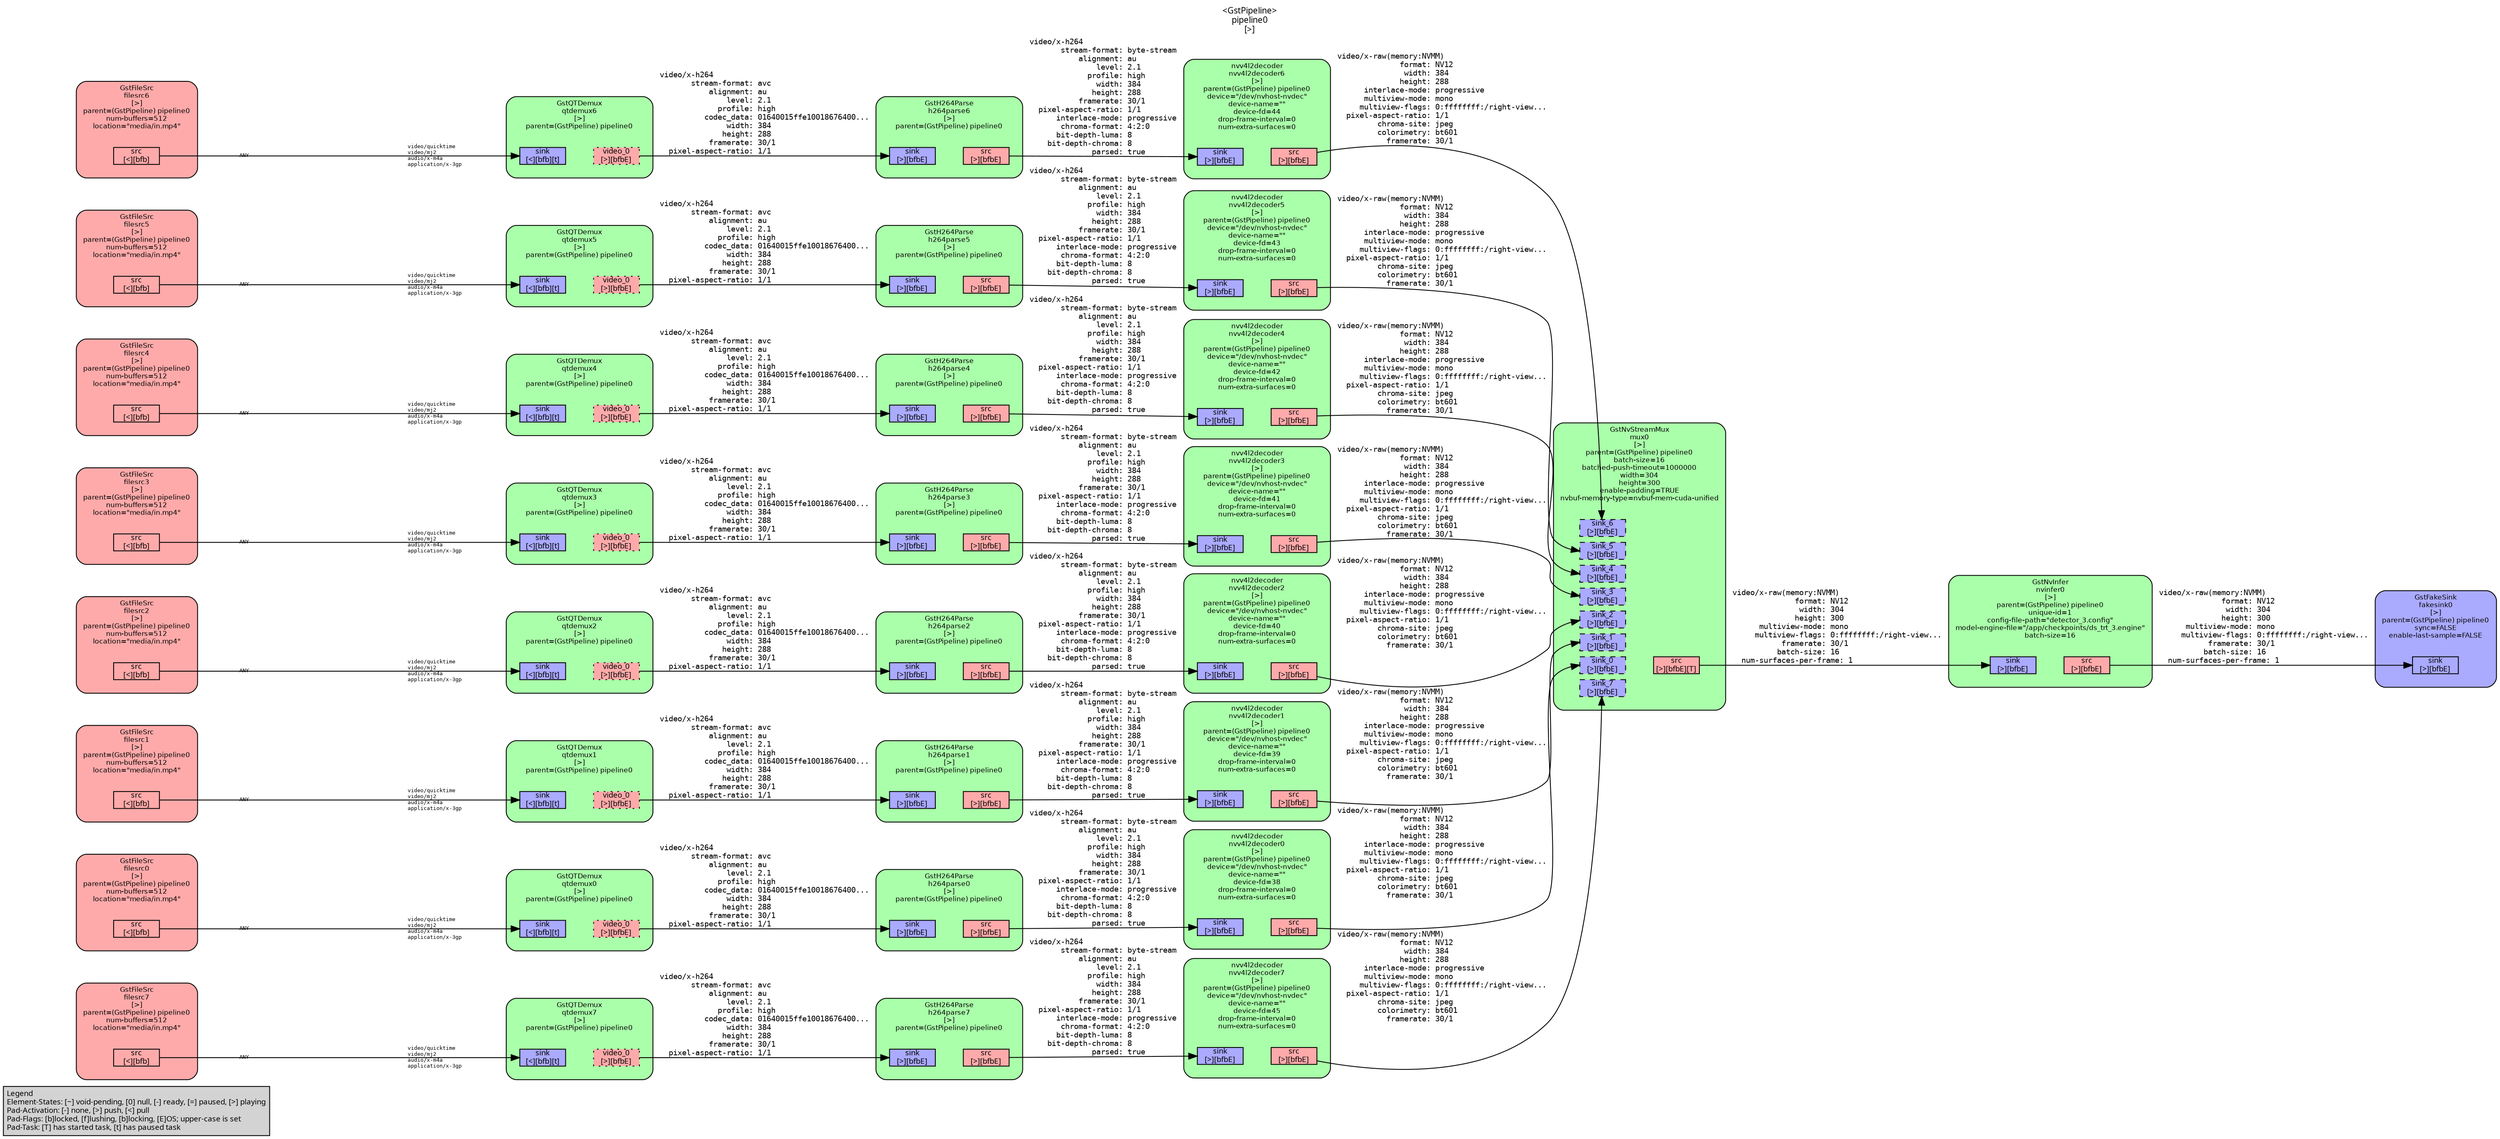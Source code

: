 digraph pipeline {
  rankdir=LR;
  fontname="sans";
  fontsize="10";
  labelloc=t;
  nodesep=.1;
  ranksep=.2;
  label="<GstPipeline>\npipeline0\n[>]";
  node [style="filled,rounded", shape=box, fontsize="9", fontname="sans", margin="0.0,0.0"];
  edge [labelfontsize="6", fontsize="9", fontname="monospace"];
  
  legend [
    pos="0,0!",
    margin="0.05,0.05",
    style="filled",
    label="Legend\lElement-States: [~] void-pending, [0] null, [-] ready, [=] paused, [>] playing\lPad-Activation: [-] none, [>] push, [<] pull\lPad-Flags: [b]locked, [f]lushing, [b]locking, [E]OS; upper-case is set\lPad-Task: [T] has started task, [t] has paused task\l",
  ];
  subgraph cluster_nvv4l2decoder7_0x55a5fe2a8530 {
    fontname="Bitstream Vera Sans";
    fontsize="8";
    style="filled,rounded";
    color=black;
    label="nvv4l2decoder\nnvv4l2decoder7\n[>]\nparent=(GstPipeline) pipeline0\ndevice=\"/dev/nvhost-nvdec\"\ndevice-name=\"\"\ndevice-fd=45\ndrop-frame-interval=0\nnum-extra-surfaces=0";
    subgraph cluster_nvv4l2decoder7_0x55a5fe2a8530_sink {
      label="";
      style="invis";
      nvv4l2decoder7_0x55a5fe2a8530_sink_0x55a5fe2979c0 [color=black, fillcolor="#aaaaff", label="sink\n[>][bfbE]", height="0.2", style="filled,solid"];
    }

    subgraph cluster_nvv4l2decoder7_0x55a5fe2a8530_src {
      label="";
      style="invis";
      nvv4l2decoder7_0x55a5fe2a8530_src_0x55a5fe297c10 [color=black, fillcolor="#ffaaaa", label="src\n[>][bfbE]", height="0.2", style="filled,solid"];
    }

    nvv4l2decoder7_0x55a5fe2a8530_sink_0x55a5fe2979c0 -> nvv4l2decoder7_0x55a5fe2a8530_src_0x55a5fe297c10 [style="invis"];
    fillcolor="#aaffaa";
  }

  nvv4l2decoder7_0x55a5fe2a8530_src_0x55a5fe297c10 -> mux0_0x55a5fdf00000_sink_7_0x55a5fe2b1170 [label="video/x-raw(memory:NVMM)\l              format: NV12\l               width: 384\l              height: 288\l      interlace-mode: progressive\l      multiview-mode: mono\l     multiview-flags: 0:ffffffff:/right-view...\l  pixel-aspect-ratio: 1/1\l         chroma-site: jpeg\l         colorimetry: bt601\l           framerate: 30/1\l"]
  subgraph cluster_h264parse7_0x55a5fe2a5420 {
    fontname="Bitstream Vera Sans";
    fontsize="8";
    style="filled,rounded";
    color=black;
    label="GstH264Parse\nh264parse7\n[>]\nparent=(GstPipeline) pipeline0";
    subgraph cluster_h264parse7_0x55a5fe2a5420_sink {
      label="";
      style="invis";
      h264parse7_0x55a5fe2a5420_sink_0x55a5fe297520 [color=black, fillcolor="#aaaaff", label="sink\n[>][bfbE]", height="0.2", style="filled,solid"];
    }

    subgraph cluster_h264parse7_0x55a5fe2a5420_src {
      label="";
      style="invis";
      h264parse7_0x55a5fe2a5420_src_0x55a5fe297770 [color=black, fillcolor="#ffaaaa", label="src\n[>][bfbE]", height="0.2", style="filled,solid"];
    }

    h264parse7_0x55a5fe2a5420_sink_0x55a5fe297520 -> h264parse7_0x55a5fe2a5420_src_0x55a5fe297770 [style="invis"];
    fillcolor="#aaffaa";
  }

  h264parse7_0x55a5fe2a5420_src_0x55a5fe297770 -> nvv4l2decoder7_0x55a5fe2a8530_sink_0x55a5fe2979c0 [label="video/x-h264\l       stream-format: byte-stream\l           alignment: au\l               level: 2.1\l             profile: high\l               width: 384\l              height: 288\l           framerate: 30/1\l  pixel-aspect-ratio: 1/1\l      interlace-mode: progressive\l       chroma-format: 4:2:0\l      bit-depth-luma: 8\l    bit-depth-chroma: 8\l              parsed: true\l"]
  subgraph cluster_qtdemux7_0x55a5fda829d0 {
    fontname="Bitstream Vera Sans";
    fontsize="8";
    style="filled,rounded";
    color=black;
    label="GstQTDemux\nqtdemux7\n[>]\nparent=(GstPipeline) pipeline0";
    subgraph cluster_qtdemux7_0x55a5fda829d0_sink {
      label="";
      style="invis";
      qtdemux7_0x55a5fda829d0_sink_0x55a5fe2972d0 [color=black, fillcolor="#aaaaff", label="sink\n[<][bfb][t]", height="0.2", style="filled,solid"];
    }

    subgraph cluster_qtdemux7_0x55a5fda829d0_src {
      label="";
      style="invis";
      qtdemux7_0x55a5fda829d0_video_0_0x55a5fe2b13c0 [color=black, fillcolor="#ffaaaa", label="video_0\n[>][bfbE]", height="0.2", style="filled,dotted"];
    }

    qtdemux7_0x55a5fda829d0_sink_0x55a5fe2972d0 -> qtdemux7_0x55a5fda829d0_video_0_0x55a5fe2b13c0 [style="invis"];
    fillcolor="#aaffaa";
  }

  qtdemux7_0x55a5fda829d0_video_0_0x55a5fe2b13c0 -> h264parse7_0x55a5fe2a5420_sink_0x55a5fe297520 [label="video/x-h264\l       stream-format: avc\l           alignment: au\l               level: 2.1\l             profile: high\l          codec_data: 01640015ffe10018676400...\l               width: 384\l              height: 288\l           framerate: 30/1\l  pixel-aspect-ratio: 1/1\l"]
  subgraph cluster_filesrc7_0x55a5fe259be0 {
    fontname="Bitstream Vera Sans";
    fontsize="8";
    style="filled,rounded";
    color=black;
    label="GstFileSrc\nfilesrc7\n[>]\nparent=(GstPipeline) pipeline0\nnum-buffers=512\nlocation=\"media/in.mp4\"";
    subgraph cluster_filesrc7_0x55a5fe259be0_src {
      label="";
      style="invis";
      filesrc7_0x55a5fe259be0_src_0x55a5fe297080 [color=black, fillcolor="#ffaaaa", label="src\n[<][bfb]", height="0.2", style="filled,solid"];
    }

    fillcolor="#ffaaaa";
  }

  filesrc7_0x55a5fe259be0_src_0x55a5fe297080 -> qtdemux7_0x55a5fda829d0_sink_0x55a5fe2972d0 [labeldistance="10", labelangle="0", label="                                                  ", taillabel="ANY", headlabel="video/quicktime\lvideo/mj2\laudio/x-m4a\lapplication/x-3gp\l"]
  subgraph cluster_nvv4l2decoder6_0x55a5fe29fe60 {
    fontname="Bitstream Vera Sans";
    fontsize="8";
    style="filled,rounded";
    color=black;
    label="nvv4l2decoder\nnvv4l2decoder6\n[>]\nparent=(GstPipeline) pipeline0\ndevice=\"/dev/nvhost-nvdec\"\ndevice-name=\"\"\ndevice-fd=44\ndrop-frame-interval=0\nnum-extra-surfaces=0";
    subgraph cluster_nvv4l2decoder6_0x55a5fe29fe60_sink {
      label="";
      style="invis";
      nvv4l2decoder6_0x55a5fe29fe60_sink_0x55a5fe296be0 [color=black, fillcolor="#aaaaff", label="sink\n[>][bfbE]", height="0.2", style="filled,solid"];
    }

    subgraph cluster_nvv4l2decoder6_0x55a5fe29fe60_src {
      label="";
      style="invis";
      nvv4l2decoder6_0x55a5fe29fe60_src_0x55a5fe296e30 [color=black, fillcolor="#ffaaaa", label="src\n[>][bfbE]", height="0.2", style="filled,solid"];
    }

    nvv4l2decoder6_0x55a5fe29fe60_sink_0x55a5fe296be0 -> nvv4l2decoder6_0x55a5fe29fe60_src_0x55a5fe296e30 [style="invis"];
    fillcolor="#aaffaa";
  }

  nvv4l2decoder6_0x55a5fe29fe60_src_0x55a5fe296e30 -> mux0_0x55a5fdf00000_sink_6_0x55a5fe2b0f20 [label="video/x-raw(memory:NVMM)\l              format: NV12\l               width: 384\l              height: 288\l      interlace-mode: progressive\l      multiview-mode: mono\l     multiview-flags: 0:ffffffff:/right-view...\l  pixel-aspect-ratio: 1/1\l         chroma-site: jpeg\l         colorimetry: bt601\l           framerate: 30/1\l"]
  subgraph cluster_h264parse6_0x55a5fe29cd50 {
    fontname="Bitstream Vera Sans";
    fontsize="8";
    style="filled,rounded";
    color=black;
    label="GstH264Parse\nh264parse6\n[>]\nparent=(GstPipeline) pipeline0";
    subgraph cluster_h264parse6_0x55a5fe29cd50_sink {
      label="";
      style="invis";
      h264parse6_0x55a5fe29cd50_sink_0x55a5fe296740 [color=black, fillcolor="#aaaaff", label="sink\n[>][bfbE]", height="0.2", style="filled,solid"];
    }

    subgraph cluster_h264parse6_0x55a5fe29cd50_src {
      label="";
      style="invis";
      h264parse6_0x55a5fe29cd50_src_0x55a5fe296990 [color=black, fillcolor="#ffaaaa", label="src\n[>][bfbE]", height="0.2", style="filled,solid"];
    }

    h264parse6_0x55a5fe29cd50_sink_0x55a5fe296740 -> h264parse6_0x55a5fe29cd50_src_0x55a5fe296990 [style="invis"];
    fillcolor="#aaffaa";
  }

  h264parse6_0x55a5fe29cd50_src_0x55a5fe296990 -> nvv4l2decoder6_0x55a5fe29fe60_sink_0x55a5fe296be0 [label="video/x-h264\l       stream-format: byte-stream\l           alignment: au\l               level: 2.1\l             profile: high\l               width: 384\l              height: 288\l           framerate: 30/1\l  pixel-aspect-ratio: 1/1\l      interlace-mode: progressive\l       chroma-format: 4:2:0\l      bit-depth-luma: 8\l    bit-depth-chroma: 8\l              parsed: true\l"]
  subgraph cluster_qtdemux6_0x55a5fdb79f60 {
    fontname="Bitstream Vera Sans";
    fontsize="8";
    style="filled,rounded";
    color=black;
    label="GstQTDemux\nqtdemux6\n[>]\nparent=(GstPipeline) pipeline0";
    subgraph cluster_qtdemux6_0x55a5fdb79f60_sink {
      label="";
      style="invis";
      qtdemux6_0x55a5fdb79f60_sink_0x55a5fe2964f0 [color=black, fillcolor="#aaaaff", label="sink\n[<][bfb][t]", height="0.2", style="filled,solid"];
    }

    subgraph cluster_qtdemux6_0x55a5fdb79f60_src {
      label="";
      style="invis";
      qtdemux6_0x55a5fdb79f60_video_0_0x55a5fe2b1d00 [color=black, fillcolor="#ffaaaa", label="video_0\n[>][bfbE]", height="0.2", style="filled,dotted"];
    }

    qtdemux6_0x55a5fdb79f60_sink_0x55a5fe2964f0 -> qtdemux6_0x55a5fdb79f60_video_0_0x55a5fe2b1d00 [style="invis"];
    fillcolor="#aaffaa";
  }

  qtdemux6_0x55a5fdb79f60_video_0_0x55a5fe2b1d00 -> h264parse6_0x55a5fe29cd50_sink_0x55a5fe296740 [label="video/x-h264\l       stream-format: avc\l           alignment: au\l               level: 2.1\l             profile: high\l          codec_data: 01640015ffe10018676400...\l               width: 384\l              height: 288\l           framerate: 30/1\l  pixel-aspect-ratio: 1/1\l"]
  subgraph cluster_filesrc6_0x55a5fe259850 {
    fontname="Bitstream Vera Sans";
    fontsize="8";
    style="filled,rounded";
    color=black;
    label="GstFileSrc\nfilesrc6\n[>]\nparent=(GstPipeline) pipeline0\nnum-buffers=512\nlocation=\"media/in.mp4\"";
    subgraph cluster_filesrc6_0x55a5fe259850_src {
      label="";
      style="invis";
      filesrc6_0x55a5fe259850_src_0x55a5fe2962a0 [color=black, fillcolor="#ffaaaa", label="src\n[<][bfb]", height="0.2", style="filled,solid"];
    }

    fillcolor="#ffaaaa";
  }

  filesrc6_0x55a5fe259850_src_0x55a5fe2962a0 -> qtdemux6_0x55a5fdb79f60_sink_0x55a5fe2964f0 [labeldistance="10", labelangle="0", label="                                                  ", taillabel="ANY", headlabel="video/quicktime\lvideo/mj2\laudio/x-m4a\lapplication/x-3gp\l"]
  subgraph cluster_nvv4l2decoder5_0x55a5fe291b40 {
    fontname="Bitstream Vera Sans";
    fontsize="8";
    style="filled,rounded";
    color=black;
    label="nvv4l2decoder\nnvv4l2decoder5\n[>]\nparent=(GstPipeline) pipeline0\ndevice=\"/dev/nvhost-nvdec\"\ndevice-name=\"\"\ndevice-fd=43\ndrop-frame-interval=0\nnum-extra-surfaces=0";
    subgraph cluster_nvv4l2decoder5_0x55a5fe291b40_sink {
      label="";
      style="invis";
      nvv4l2decoder5_0x55a5fe291b40_sink_0x55a5fe283d30 [color=black, fillcolor="#aaaaff", label="sink\n[>][bfbE]", height="0.2", style="filled,solid"];
    }

    subgraph cluster_nvv4l2decoder5_0x55a5fe291b40_src {
      label="";
      style="invis";
      nvv4l2decoder5_0x55a5fe291b40_src_0x55a5fe296050 [color=black, fillcolor="#ffaaaa", label="src\n[>][bfbE]", height="0.2", style="filled,solid"];
    }

    nvv4l2decoder5_0x55a5fe291b40_sink_0x55a5fe283d30 -> nvv4l2decoder5_0x55a5fe291b40_src_0x55a5fe296050 [style="invis"];
    fillcolor="#aaffaa";
  }

  nvv4l2decoder5_0x55a5fe291b40_src_0x55a5fe296050 -> mux0_0x55a5fdf00000_sink_5_0x55a5fe2b0cd0 [label="video/x-raw(memory:NVMM)\l              format: NV12\l               width: 384\l              height: 288\l      interlace-mode: progressive\l      multiview-mode: mono\l     multiview-flags: 0:ffffffff:/right-view...\l  pixel-aspect-ratio: 1/1\l         chroma-site: jpeg\l         colorimetry: bt601\l           framerate: 30/1\l"]
  subgraph cluster_h264parse5_0x55a5fe294270 {
    fontname="Bitstream Vera Sans";
    fontsize="8";
    style="filled,rounded";
    color=black;
    label="GstH264Parse\nh264parse5\n[>]\nparent=(GstPipeline) pipeline0";
    subgraph cluster_h264parse5_0x55a5fe294270_sink {
      label="";
      style="invis";
      h264parse5_0x55a5fe294270_sink_0x55a5fe283890 [color=black, fillcolor="#aaaaff", label="sink\n[>][bfbE]", height="0.2", style="filled,solid"];
    }

    subgraph cluster_h264parse5_0x55a5fe294270_src {
      label="";
      style="invis";
      h264parse5_0x55a5fe294270_src_0x55a5fe283ae0 [color=black, fillcolor="#ffaaaa", label="src\n[>][bfbE]", height="0.2", style="filled,solid"];
    }

    h264parse5_0x55a5fe294270_sink_0x55a5fe283890 -> h264parse5_0x55a5fe294270_src_0x55a5fe283ae0 [style="invis"];
    fillcolor="#aaffaa";
  }

  h264parse5_0x55a5fe294270_src_0x55a5fe283ae0 -> nvv4l2decoder5_0x55a5fe291b40_sink_0x55a5fe283d30 [label="video/x-h264\l       stream-format: byte-stream\l           alignment: au\l               level: 2.1\l             profile: high\l               width: 384\l              height: 288\l           framerate: 30/1\l  pixel-aspect-ratio: 1/1\l      interlace-mode: progressive\l       chroma-format: 4:2:0\l      bit-depth-luma: 8\l    bit-depth-chroma: 8\l              parsed: true\l"]
  subgraph cluster_qtdemux5_0x55a5fdc107c0 {
    fontname="Bitstream Vera Sans";
    fontsize="8";
    style="filled,rounded";
    color=black;
    label="GstQTDemux\nqtdemux5\n[>]\nparent=(GstPipeline) pipeline0";
    subgraph cluster_qtdemux5_0x55a5fdc107c0_sink {
      label="";
      style="invis";
      qtdemux5_0x55a5fdc107c0_sink_0x55a5fe283640 [color=black, fillcolor="#aaaaff", label="sink\n[<][bfb][t]", height="0.2", style="filled,solid"];
    }

    subgraph cluster_qtdemux5_0x55a5fdc107c0_src {
      label="";
      style="invis";
      qtdemux5_0x55a5fdc107c0_video_0_0x7f130001f080 [color=black, fillcolor="#ffaaaa", label="video_0\n[>][bfbE]", height="0.2", style="filled,dotted"];
    }

    qtdemux5_0x55a5fdc107c0_sink_0x55a5fe283640 -> qtdemux5_0x55a5fdc107c0_video_0_0x7f130001f080 [style="invis"];
    fillcolor="#aaffaa";
  }

  qtdemux5_0x55a5fdc107c0_video_0_0x7f130001f080 -> h264parse5_0x55a5fe294270_sink_0x55a5fe283890 [label="video/x-h264\l       stream-format: avc\l           alignment: au\l               level: 2.1\l             profile: high\l          codec_data: 01640015ffe10018676400...\l               width: 384\l              height: 288\l           framerate: 30/1\l  pixel-aspect-ratio: 1/1\l"]
  subgraph cluster_filesrc5_0x55a5fe2594c0 {
    fontname="Bitstream Vera Sans";
    fontsize="8";
    style="filled,rounded";
    color=black;
    label="GstFileSrc\nfilesrc5\n[>]\nparent=(GstPipeline) pipeline0\nnum-buffers=512\nlocation=\"media/in.mp4\"";
    subgraph cluster_filesrc5_0x55a5fe2594c0_src {
      label="";
      style="invis";
      filesrc5_0x55a5fe2594c0_src_0x55a5fe2833f0 [color=black, fillcolor="#ffaaaa", label="src\n[<][bfb]", height="0.2", style="filled,solid"];
    }

    fillcolor="#ffaaaa";
  }

  filesrc5_0x55a5fe2594c0_src_0x55a5fe2833f0 -> qtdemux5_0x55a5fdc107c0_sink_0x55a5fe283640 [labeldistance="10", labelangle="0", label="                                                  ", taillabel="ANY", headlabel="video/quicktime\lvideo/mj2\laudio/x-m4a\lapplication/x-3gp\l"]
  subgraph cluster_nvv4l2decoder4_0x55a5fe28e0d0 {
    fontname="Bitstream Vera Sans";
    fontsize="8";
    style="filled,rounded";
    color=black;
    label="nvv4l2decoder\nnvv4l2decoder4\n[>]\nparent=(GstPipeline) pipeline0\ndevice=\"/dev/nvhost-nvdec\"\ndevice-name=\"\"\ndevice-fd=42\ndrop-frame-interval=0\nnum-extra-surfaces=0";
    subgraph cluster_nvv4l2decoder4_0x55a5fe28e0d0_sink {
      label="";
      style="invis";
      nvv4l2decoder4_0x55a5fe28e0d0_sink_0x55a5fe282f50 [color=black, fillcolor="#aaaaff", label="sink\n[>][bfbE]", height="0.2", style="filled,solid"];
    }

    subgraph cluster_nvv4l2decoder4_0x55a5fe28e0d0_src {
      label="";
      style="invis";
      nvv4l2decoder4_0x55a5fe28e0d0_src_0x55a5fe2831a0 [color=black, fillcolor="#ffaaaa", label="src\n[>][bfbE]", height="0.2", style="filled,solid"];
    }

    nvv4l2decoder4_0x55a5fe28e0d0_sink_0x55a5fe282f50 -> nvv4l2decoder4_0x55a5fe28e0d0_src_0x55a5fe2831a0 [style="invis"];
    fillcolor="#aaffaa";
  }

  nvv4l2decoder4_0x55a5fe28e0d0_src_0x55a5fe2831a0 -> mux0_0x55a5fdf00000_sink_4_0x55a5fe2b0a80 [label="video/x-raw(memory:NVMM)\l              format: NV12\l               width: 384\l              height: 288\l      interlace-mode: progressive\l      multiview-mode: mono\l     multiview-flags: 0:ffffffff:/right-view...\l  pixel-aspect-ratio: 1/1\l         chroma-site: jpeg\l         colorimetry: bt601\l           framerate: 30/1\l"]
  subgraph cluster_h264parse4_0x55a5fe289f70 {
    fontname="Bitstream Vera Sans";
    fontsize="8";
    style="filled,rounded";
    color=black;
    label="GstH264Parse\nh264parse4\n[>]\nparent=(GstPipeline) pipeline0";
    subgraph cluster_h264parse4_0x55a5fe289f70_sink {
      label="";
      style="invis";
      h264parse4_0x55a5fe289f70_sink_0x55a5fe282ab0 [color=black, fillcolor="#aaaaff", label="sink\n[>][bfbE]", height="0.2", style="filled,solid"];
    }

    subgraph cluster_h264parse4_0x55a5fe289f70_src {
      label="";
      style="invis";
      h264parse4_0x55a5fe289f70_src_0x55a5fe282d00 [color=black, fillcolor="#ffaaaa", label="src\n[>][bfbE]", height="0.2", style="filled,solid"];
    }

    h264parse4_0x55a5fe289f70_sink_0x55a5fe282ab0 -> h264parse4_0x55a5fe289f70_src_0x55a5fe282d00 [style="invis"];
    fillcolor="#aaffaa";
  }

  h264parse4_0x55a5fe289f70_src_0x55a5fe282d00 -> nvv4l2decoder4_0x55a5fe28e0d0_sink_0x55a5fe282f50 [label="video/x-h264\l       stream-format: byte-stream\l           alignment: au\l               level: 2.1\l             profile: high\l               width: 384\l              height: 288\l           framerate: 30/1\l  pixel-aspect-ratio: 1/1\l      interlace-mode: progressive\l       chroma-format: 4:2:0\l      bit-depth-luma: 8\l    bit-depth-chroma: 8\l              parsed: true\l"]
  subgraph cluster_qtdemux4_0x55a5fdbec8b0 {
    fontname="Bitstream Vera Sans";
    fontsize="8";
    style="filled,rounded";
    color=black;
    label="GstQTDemux\nqtdemux4\n[>]\nparent=(GstPipeline) pipeline0";
    subgraph cluster_qtdemux4_0x55a5fdbec8b0_sink {
      label="";
      style="invis";
      qtdemux4_0x55a5fdbec8b0_sink_0x55a5fe282860 [color=black, fillcolor="#aaaaff", label="sink\n[<][bfb][t]", height="0.2", style="filled,solid"];
    }

    subgraph cluster_qtdemux4_0x55a5fdbec8b0_src {
      label="";
      style="invis";
      qtdemux4_0x55a5fdbec8b0_video_0_0x7f130001e740 [color=black, fillcolor="#ffaaaa", label="video_0\n[>][bfbE]", height="0.2", style="filled,dotted"];
    }

    qtdemux4_0x55a5fdbec8b0_sink_0x55a5fe282860 -> qtdemux4_0x55a5fdbec8b0_video_0_0x7f130001e740 [style="invis"];
    fillcolor="#aaffaa";
  }

  qtdemux4_0x55a5fdbec8b0_video_0_0x7f130001e740 -> h264parse4_0x55a5fe289f70_sink_0x55a5fe282ab0 [label="video/x-h264\l       stream-format: avc\l           alignment: au\l               level: 2.1\l             profile: high\l          codec_data: 01640015ffe10018676400...\l               width: 384\l              height: 288\l           framerate: 30/1\l  pixel-aspect-ratio: 1/1\l"]
  subgraph cluster_filesrc4_0x55a5fe259130 {
    fontname="Bitstream Vera Sans";
    fontsize="8";
    style="filled,rounded";
    color=black;
    label="GstFileSrc\nfilesrc4\n[>]\nparent=(GstPipeline) pipeline0\nnum-buffers=512\nlocation=\"media/in.mp4\"";
    subgraph cluster_filesrc4_0x55a5fe259130_src {
      label="";
      style="invis";
      filesrc4_0x55a5fe259130_src_0x55a5fe282610 [color=black, fillcolor="#ffaaaa", label="src\n[<][bfb]", height="0.2", style="filled,solid"];
    }

    fillcolor="#ffaaaa";
  }

  filesrc4_0x55a5fe259130_src_0x55a5fe282610 -> qtdemux4_0x55a5fdbec8b0_sink_0x55a5fe282860 [labeldistance="10", labelangle="0", label="                                                  ", taillabel="ANY", headlabel="video/quicktime\lvideo/mj2\laudio/x-m4a\lapplication/x-3gp\l"]
  subgraph cluster_nvv4l2decoder3_0x55a5fe2861c0 {
    fontname="Bitstream Vera Sans";
    fontsize="8";
    style="filled,rounded";
    color=black;
    label="nvv4l2decoder\nnvv4l2decoder3\n[>]\nparent=(GstPipeline) pipeline0\ndevice=\"/dev/nvhost-nvdec\"\ndevice-name=\"\"\ndevice-fd=41\ndrop-frame-interval=0\nnum-extra-surfaces=0";
    subgraph cluster_nvv4l2decoder3_0x55a5fe2861c0_sink {
      label="";
      style="invis";
      nvv4l2decoder3_0x55a5fe2861c0_sink_0x55a5fe282170 [color=black, fillcolor="#aaaaff", label="sink\n[>][bfbE]", height="0.2", style="filled,solid"];
    }

    subgraph cluster_nvv4l2decoder3_0x55a5fe2861c0_src {
      label="";
      style="invis";
      nvv4l2decoder3_0x55a5fe2861c0_src_0x55a5fe2823c0 [color=black, fillcolor="#ffaaaa", label="src\n[>][bfbE]", height="0.2", style="filled,solid"];
    }

    nvv4l2decoder3_0x55a5fe2861c0_sink_0x55a5fe282170 -> nvv4l2decoder3_0x55a5fe2861c0_src_0x55a5fe2823c0 [style="invis"];
    fillcolor="#aaffaa";
  }

  nvv4l2decoder3_0x55a5fe2861c0_src_0x55a5fe2823c0 -> mux0_0x55a5fdf00000_sink_3_0x55a5fe2b0830 [label="video/x-raw(memory:NVMM)\l              format: NV12\l               width: 384\l              height: 288\l      interlace-mode: progressive\l      multiview-mode: mono\l     multiview-flags: 0:ffffffff:/right-view...\l  pixel-aspect-ratio: 1/1\l         chroma-site: jpeg\l         colorimetry: bt601\l           framerate: 30/1\l"]
  subgraph cluster_h264parse3_0x55a5fe280ee0 {
    fontname="Bitstream Vera Sans";
    fontsize="8";
    style="filled,rounded";
    color=black;
    label="GstH264Parse\nh264parse3\n[>]\nparent=(GstPipeline) pipeline0";
    subgraph cluster_h264parse3_0x55a5fe280ee0_sink {
      label="";
      style="invis";
      h264parse3_0x55a5fe280ee0_sink_0x55a5fe273ac0 [color=black, fillcolor="#aaaaff", label="sink\n[>][bfbE]", height="0.2", style="filled,solid"];
    }

    subgraph cluster_h264parse3_0x55a5fe280ee0_src {
      label="";
      style="invis";
      h264parse3_0x55a5fe280ee0_src_0x55a5fe273d10 [color=black, fillcolor="#ffaaaa", label="src\n[>][bfbE]", height="0.2", style="filled,solid"];
    }

    h264parse3_0x55a5fe280ee0_sink_0x55a5fe273ac0 -> h264parse3_0x55a5fe280ee0_src_0x55a5fe273d10 [style="invis"];
    fillcolor="#aaffaa";
  }

  h264parse3_0x55a5fe280ee0_src_0x55a5fe273d10 -> nvv4l2decoder3_0x55a5fe2861c0_sink_0x55a5fe282170 [label="video/x-h264\l       stream-format: byte-stream\l           alignment: au\l               level: 2.1\l             profile: high\l               width: 384\l              height: 288\l           framerate: 30/1\l  pixel-aspect-ratio: 1/1\l      interlace-mode: progressive\l       chroma-format: 4:2:0\l      bit-depth-luma: 8\l    bit-depth-chroma: 8\l              parsed: true\l"]
  subgraph cluster_qtdemux3_0x55a5fdc12b20 {
    fontname="Bitstream Vera Sans";
    fontsize="8";
    style="filled,rounded";
    color=black;
    label="GstQTDemux\nqtdemux3\n[>]\nparent=(GstPipeline) pipeline0";
    subgraph cluster_qtdemux3_0x55a5fdc12b20_sink {
      label="";
      style="invis";
      qtdemux3_0x55a5fdc12b20_sink_0x55a5fe273870 [color=black, fillcolor="#aaaaff", label="sink\n[<][bfb][t]", height="0.2", style="filled,solid"];
    }

    subgraph cluster_qtdemux3_0x55a5fdc12b20_src {
      label="";
      style="invis";
      qtdemux3_0x55a5fdc12b20_video_0_0x7f130001f9c0 [color=black, fillcolor="#ffaaaa", label="video_0\n[>][bfbE]", height="0.2", style="filled,dotted"];
    }

    qtdemux3_0x55a5fdc12b20_sink_0x55a5fe273870 -> qtdemux3_0x55a5fdc12b20_video_0_0x7f130001f9c0 [style="invis"];
    fillcolor="#aaffaa";
  }

  qtdemux3_0x55a5fdc12b20_video_0_0x7f130001f9c0 -> h264parse3_0x55a5fe280ee0_sink_0x55a5fe273ac0 [label="video/x-h264\l       stream-format: avc\l           alignment: au\l               level: 2.1\l             profile: high\l          codec_data: 01640015ffe10018676400...\l               width: 384\l              height: 288\l           framerate: 30/1\l  pixel-aspect-ratio: 1/1\l"]
  subgraph cluster_filesrc3_0x55a5fe258da0 {
    fontname="Bitstream Vera Sans";
    fontsize="8";
    style="filled,rounded";
    color=black;
    label="GstFileSrc\nfilesrc3\n[>]\nparent=(GstPipeline) pipeline0\nnum-buffers=512\nlocation=\"media/in.mp4\"";
    subgraph cluster_filesrc3_0x55a5fe258da0_src {
      label="";
      style="invis";
      filesrc3_0x55a5fe258da0_src_0x55a5fe273620 [color=black, fillcolor="#ffaaaa", label="src\n[<][bfb]", height="0.2", style="filled,solid"];
    }

    fillcolor="#ffaaaa";
  }

  filesrc3_0x55a5fe258da0_src_0x55a5fe273620 -> qtdemux3_0x55a5fdc12b20_sink_0x55a5fe273870 [labeldistance="10", labelangle="0", label="                                                  ", taillabel="ANY", headlabel="video/quicktime\lvideo/mj2\laudio/x-m4a\lapplication/x-3gp\l"]
  subgraph cluster_nvv4l2decoder2_0x55a5fe27d240 {
    fontname="Bitstream Vera Sans";
    fontsize="8";
    style="filled,rounded";
    color=black;
    label="nvv4l2decoder\nnvv4l2decoder2\n[>]\nparent=(GstPipeline) pipeline0\ndevice=\"/dev/nvhost-nvdec\"\ndevice-name=\"\"\ndevice-fd=40\ndrop-frame-interval=0\nnum-extra-surfaces=0";
    subgraph cluster_nvv4l2decoder2_0x55a5fe27d240_sink {
      label="";
      style="invis";
      nvv4l2decoder2_0x55a5fe27d240_sink_0x55a5fe273180 [color=black, fillcolor="#aaaaff", label="sink\n[>][bfbE]", height="0.2", style="filled,solid"];
    }

    subgraph cluster_nvv4l2decoder2_0x55a5fe27d240_src {
      label="";
      style="invis";
      nvv4l2decoder2_0x55a5fe27d240_src_0x55a5fe2733d0 [color=black, fillcolor="#ffaaaa", label="src\n[>][bfbE]", height="0.2", style="filled,solid"];
    }

    nvv4l2decoder2_0x55a5fe27d240_sink_0x55a5fe273180 -> nvv4l2decoder2_0x55a5fe27d240_src_0x55a5fe2733d0 [style="invis"];
    fillcolor="#aaffaa";
  }

  nvv4l2decoder2_0x55a5fe27d240_src_0x55a5fe2733d0 -> mux0_0x55a5fdf00000_sink_2_0x55a5fe2b05e0 [label="video/x-raw(memory:NVMM)\l              format: NV12\l               width: 384\l              height: 288\l      interlace-mode: progressive\l      multiview-mode: mono\l     multiview-flags: 0:ffffffff:/right-view...\l  pixel-aspect-ratio: 1/1\l         chroma-site: jpeg\l         colorimetry: bt601\l           framerate: 30/1\l"]
  subgraph cluster_h264parse2_0x55a5fe2782a0 {
    fontname="Bitstream Vera Sans";
    fontsize="8";
    style="filled,rounded";
    color=black;
    label="GstH264Parse\nh264parse2\n[>]\nparent=(GstPipeline) pipeline0";
    subgraph cluster_h264parse2_0x55a5fe2782a0_sink {
      label="";
      style="invis";
      h264parse2_0x55a5fe2782a0_sink_0x55a5fe272ce0 [color=black, fillcolor="#aaaaff", label="sink\n[>][bfbE]", height="0.2", style="filled,solid"];
    }

    subgraph cluster_h264parse2_0x55a5fe2782a0_src {
      label="";
      style="invis";
      h264parse2_0x55a5fe2782a0_src_0x55a5fe272f30 [color=black, fillcolor="#ffaaaa", label="src\n[>][bfbE]", height="0.2", style="filled,solid"];
    }

    h264parse2_0x55a5fe2782a0_sink_0x55a5fe272ce0 -> h264parse2_0x55a5fe2782a0_src_0x55a5fe272f30 [style="invis"];
    fillcolor="#aaffaa";
  }

  h264parse2_0x55a5fe2782a0_src_0x55a5fe272f30 -> nvv4l2decoder2_0x55a5fe27d240_sink_0x55a5fe273180 [label="video/x-h264\l       stream-format: byte-stream\l           alignment: au\l               level: 2.1\l             profile: high\l               width: 384\l              height: 288\l           framerate: 30/1\l  pixel-aspect-ratio: 1/1\l      interlace-mode: progressive\l       chroma-format: 4:2:0\l      bit-depth-luma: 8\l    bit-depth-chroma: 8\l              parsed: true\l"]
  subgraph cluster_qtdemux2_0x55a5fe16e850 {
    fontname="Bitstream Vera Sans";
    fontsize="8";
    style="filled,rounded";
    color=black;
    label="GstQTDemux\nqtdemux2\n[>]\nparent=(GstPipeline) pipeline0";
    subgraph cluster_qtdemux2_0x55a5fe16e850_sink {
      label="";
      style="invis";
      qtdemux2_0x55a5fe16e850_sink_0x55a5fe272a90 [color=black, fillcolor="#aaaaff", label="sink\n[<][bfb][t]", height="0.2", style="filled,solid"];
    }

    subgraph cluster_qtdemux2_0x55a5fe16e850_src {
      label="";
      style="invis";
      qtdemux2_0x55a5fe16e850_video_0_0x7f12ec01e5f0 [color=black, fillcolor="#ffaaaa", label="video_0\n[>][bfbE]", height="0.2", style="filled,dotted"];
    }

    qtdemux2_0x55a5fe16e850_sink_0x55a5fe272a90 -> qtdemux2_0x55a5fe16e850_video_0_0x7f12ec01e5f0 [style="invis"];
    fillcolor="#aaffaa";
  }

  qtdemux2_0x55a5fe16e850_video_0_0x7f12ec01e5f0 -> h264parse2_0x55a5fe2782a0_sink_0x55a5fe272ce0 [label="video/x-h264\l       stream-format: avc\l           alignment: au\l               level: 2.1\l             profile: high\l          codec_data: 01640015ffe10018676400...\l               width: 384\l              height: 288\l           framerate: 30/1\l  pixel-aspect-ratio: 1/1\l"]
  subgraph cluster_filesrc2_0x55a5fe258a10 {
    fontname="Bitstream Vera Sans";
    fontsize="8";
    style="filled,rounded";
    color=black;
    label="GstFileSrc\nfilesrc2\n[>]\nparent=(GstPipeline) pipeline0\nnum-buffers=512\nlocation=\"media/in.mp4\"";
    subgraph cluster_filesrc2_0x55a5fe258a10_src {
      label="";
      style="invis";
      filesrc2_0x55a5fe258a10_src_0x55a5fe272840 [color=black, fillcolor="#ffaaaa", label="src\n[<][bfb]", height="0.2", style="filled,solid"];
    }

    fillcolor="#ffaaaa";
  }

  filesrc2_0x55a5fe258a10_src_0x55a5fe272840 -> qtdemux2_0x55a5fe16e850_sink_0x55a5fe272a90 [labeldistance="10", labelangle="0", label="                                                  ", taillabel="ANY", headlabel="video/quicktime\lvideo/mj2\laudio/x-m4a\lapplication/x-3gp\l"]
  subgraph cluster_nvv4l2decoder1_0x55a5fe271840 {
    fontname="Bitstream Vera Sans";
    fontsize="8";
    style="filled,rounded";
    color=black;
    label="nvv4l2decoder\nnvv4l2decoder1\n[>]\nparent=(GstPipeline) pipeline0\ndevice=\"/dev/nvhost-nvdec\"\ndevice-name=\"\"\ndevice-fd=39\ndrop-frame-interval=0\nnum-extra-surfaces=0";
    subgraph cluster_nvv4l2decoder1_0x55a5fe271840_sink {
      label="";
      style="invis";
      nvv4l2decoder1_0x55a5fe271840_sink_0x55a5fe2723a0 [color=black, fillcolor="#aaaaff", label="sink\n[>][bfbE]", height="0.2", style="filled,solid"];
    }

    subgraph cluster_nvv4l2decoder1_0x55a5fe271840_src {
      label="";
      style="invis";
      nvv4l2decoder1_0x55a5fe271840_src_0x55a5fe2725f0 [color=black, fillcolor="#ffaaaa", label="src\n[>][bfbE]", height="0.2", style="filled,solid"];
    }

    nvv4l2decoder1_0x55a5fe271840_sink_0x55a5fe2723a0 -> nvv4l2decoder1_0x55a5fe271840_src_0x55a5fe2725f0 [style="invis"];
    fillcolor="#aaffaa";
  }

  nvv4l2decoder1_0x55a5fe271840_src_0x55a5fe2725f0 -> mux0_0x55a5fdf00000_sink_1_0x55a5fe2b0390 [label="video/x-raw(memory:NVMM)\l              format: NV12\l               width: 384\l              height: 288\l      interlace-mode: progressive\l      multiview-mode: mono\l     multiview-flags: 0:ffffffff:/right-view...\l  pixel-aspect-ratio: 1/1\l         chroma-site: jpeg\l         colorimetry: bt601\l           framerate: 30/1\l"]
  subgraph cluster_h264parse1_0x55a5fe270a60 {
    fontname="Bitstream Vera Sans";
    fontsize="8";
    style="filled,rounded";
    color=black;
    label="GstH264Parse\nh264parse1\n[>]\nparent=(GstPipeline) pipeline0";
    subgraph cluster_h264parse1_0x55a5fe270a60_sink {
      label="";
      style="invis";
      h264parse1_0x55a5fe270a60_sink_0x55a5fdf03d30 [color=black, fillcolor="#aaaaff", label="sink\n[>][bfbE]", height="0.2", style="filled,solid"];
    }

    subgraph cluster_h264parse1_0x55a5fe270a60_src {
      label="";
      style="invis";
      h264parse1_0x55a5fe270a60_src_0x55a5fe272150 [color=black, fillcolor="#ffaaaa", label="src\n[>][bfbE]", height="0.2", style="filled,solid"];
    }

    h264parse1_0x55a5fe270a60_sink_0x55a5fdf03d30 -> h264parse1_0x55a5fe270a60_src_0x55a5fe272150 [style="invis"];
    fillcolor="#aaffaa";
  }

  h264parse1_0x55a5fe270a60_src_0x55a5fe272150 -> nvv4l2decoder1_0x55a5fe271840_sink_0x55a5fe2723a0 [label="video/x-h264\l       stream-format: byte-stream\l           alignment: au\l               level: 2.1\l             profile: high\l               width: 384\l              height: 288\l           framerate: 30/1\l  pixel-aspect-ratio: 1/1\l      interlace-mode: progressive\l       chroma-format: 4:2:0\l      bit-depth-luma: 8\l    bit-depth-chroma: 8\l              parsed: true\l"]
  subgraph cluster_qtdemux1_0x55a5fe16ec60 {
    fontname="Bitstream Vera Sans";
    fontsize="8";
    style="filled,rounded";
    color=black;
    label="GstQTDemux\nqtdemux1\n[>]\nparent=(GstPipeline) pipeline0";
    subgraph cluster_qtdemux1_0x55a5fe16ec60_sink {
      label="";
      style="invis";
      qtdemux1_0x55a5fe16ec60_sink_0x55a5fdf03ae0 [color=black, fillcolor="#aaaaff", label="sink\n[<][bfb][t]", height="0.2", style="filled,solid"];
    }

    subgraph cluster_qtdemux1_0x55a5fe16ec60_src {
      label="";
      style="invis";
      qtdemux1_0x55a5fe16ec60_video_0_0x7f12ec01ef30 [color=black, fillcolor="#ffaaaa", label="video_0\n[>][bfbE]", height="0.2", style="filled,dotted"];
    }

    qtdemux1_0x55a5fe16ec60_sink_0x55a5fdf03ae0 -> qtdemux1_0x55a5fe16ec60_video_0_0x7f12ec01ef30 [style="invis"];
    fillcolor="#aaffaa";
  }

  qtdemux1_0x55a5fe16ec60_video_0_0x7f12ec01ef30 -> h264parse1_0x55a5fe270a60_sink_0x55a5fdf03d30 [label="video/x-h264\l       stream-format: avc\l           alignment: au\l               level: 2.1\l             profile: high\l          codec_data: 01640015ffe10018676400...\l               width: 384\l              height: 288\l           framerate: 30/1\l  pixel-aspect-ratio: 1/1\l"]
  subgraph cluster_filesrc1_0x55a5fe258680 {
    fontname="Bitstream Vera Sans";
    fontsize="8";
    style="filled,rounded";
    color=black;
    label="GstFileSrc\nfilesrc1\n[>]\nparent=(GstPipeline) pipeline0\nnum-buffers=512\nlocation=\"media/in.mp4\"";
    subgraph cluster_filesrc1_0x55a5fe258680_src {
      label="";
      style="invis";
      filesrc1_0x55a5fe258680_src_0x55a5fdf03890 [color=black, fillcolor="#ffaaaa", label="src\n[<][bfb]", height="0.2", style="filled,solid"];
    }

    fillcolor="#ffaaaa";
  }

  filesrc1_0x55a5fe258680_src_0x55a5fdf03890 -> qtdemux1_0x55a5fe16ec60_sink_0x55a5fdf03ae0 [labeldistance="10", labelangle="0", label="                                                  ", taillabel="ANY", headlabel="video/quicktime\lvideo/mj2\laudio/x-m4a\lapplication/x-3gp\l"]
  subgraph cluster_nvv4l2decoder0_0x55a5fe26b540 {
    fontname="Bitstream Vera Sans";
    fontsize="8";
    style="filled,rounded";
    color=black;
    label="nvv4l2decoder\nnvv4l2decoder0\n[>]\nparent=(GstPipeline) pipeline0\ndevice=\"/dev/nvhost-nvdec\"\ndevice-name=\"\"\ndevice-fd=38\ndrop-frame-interval=0\nnum-extra-surfaces=0";
    subgraph cluster_nvv4l2decoder0_0x55a5fe26b540_sink {
      label="";
      style="invis";
      nvv4l2decoder0_0x55a5fe26b540_sink_0x55a5fdf033f0 [color=black, fillcolor="#aaaaff", label="sink\n[>][bfbE]", height="0.2", style="filled,solid"];
    }

    subgraph cluster_nvv4l2decoder0_0x55a5fe26b540_src {
      label="";
      style="invis";
      nvv4l2decoder0_0x55a5fe26b540_src_0x55a5fdf03640 [color=black, fillcolor="#ffaaaa", label="src\n[>][bfbE]", height="0.2", style="filled,solid"];
    }

    nvv4l2decoder0_0x55a5fe26b540_sink_0x55a5fdf033f0 -> nvv4l2decoder0_0x55a5fe26b540_src_0x55a5fdf03640 [style="invis"];
    fillcolor="#aaffaa";
  }

  nvv4l2decoder0_0x55a5fe26b540_src_0x55a5fdf03640 -> mux0_0x55a5fdf00000_sink_0_0x55a5fe2b0140 [label="video/x-raw(memory:NVMM)\l              format: NV12\l               width: 384\l              height: 288\l      interlace-mode: progressive\l      multiview-mode: mono\l     multiview-flags: 0:ffffffff:/right-view...\l  pixel-aspect-ratio: 1/1\l         chroma-site: jpeg\l         colorimetry: bt601\l           framerate: 30/1\l"]
  subgraph cluster_h264parse0_0x55a5fe262a60 {
    fontname="Bitstream Vera Sans";
    fontsize="8";
    style="filled,rounded";
    color=black;
    label="GstH264Parse\nh264parse0\n[>]\nparent=(GstPipeline) pipeline0";
    subgraph cluster_h264parse0_0x55a5fe262a60_sink {
      label="";
      style="invis";
      h264parse0_0x55a5fe262a60_sink_0x55a5fdf02f50 [color=black, fillcolor="#aaaaff", label="sink\n[>][bfbE]", height="0.2", style="filled,solid"];
    }

    subgraph cluster_h264parse0_0x55a5fe262a60_src {
      label="";
      style="invis";
      h264parse0_0x55a5fe262a60_src_0x55a5fdf031a0 [color=black, fillcolor="#ffaaaa", label="src\n[>][bfbE]", height="0.2", style="filled,solid"];
    }

    h264parse0_0x55a5fe262a60_sink_0x55a5fdf02f50 -> h264parse0_0x55a5fe262a60_src_0x55a5fdf031a0 [style="invis"];
    fillcolor="#aaffaa";
  }

  h264parse0_0x55a5fe262a60_src_0x55a5fdf031a0 -> nvv4l2decoder0_0x55a5fe26b540_sink_0x55a5fdf033f0 [label="video/x-h264\l       stream-format: byte-stream\l           alignment: au\l               level: 2.1\l             profile: high\l               width: 384\l              height: 288\l           framerate: 30/1\l  pixel-aspect-ratio: 1/1\l      interlace-mode: progressive\l       chroma-format: 4:2:0\l      bit-depth-luma: 8\l    bit-depth-chroma: 8\l              parsed: true\l"]
  subgraph cluster_qtdemux0_0x55a5fdc1eb80 {
    fontname="Bitstream Vera Sans";
    fontsize="8";
    style="filled,rounded";
    color=black;
    label="GstQTDemux\nqtdemux0\n[>]\nparent=(GstPipeline) pipeline0";
    subgraph cluster_qtdemux0_0x55a5fdc1eb80_sink {
      label="";
      style="invis";
      qtdemux0_0x55a5fdc1eb80_sink_0x55a5fdf02d00 [color=black, fillcolor="#aaaaff", label="sink\n[<][bfb][t]", height="0.2", style="filled,solid"];
    }

    subgraph cluster_qtdemux0_0x55a5fdc1eb80_src {
      label="";
      style="invis";
      qtdemux0_0x55a5fdc1eb80_video_0_0x7f12ec01f870 [color=black, fillcolor="#ffaaaa", label="video_0\n[>][bfbE]", height="0.2", style="filled,dotted"];
    }

    qtdemux0_0x55a5fdc1eb80_sink_0x55a5fdf02d00 -> qtdemux0_0x55a5fdc1eb80_video_0_0x7f12ec01f870 [style="invis"];
    fillcolor="#aaffaa";
  }

  qtdemux0_0x55a5fdc1eb80_video_0_0x7f12ec01f870 -> h264parse0_0x55a5fe262a60_sink_0x55a5fdf02f50 [label="video/x-h264\l       stream-format: avc\l           alignment: au\l               level: 2.1\l             profile: high\l          codec_data: 01640015ffe10018676400...\l               width: 384\l              height: 288\l           framerate: 30/1\l  pixel-aspect-ratio: 1/1\l"]
  subgraph cluster_filesrc0_0x55a5fe2582f0 {
    fontname="Bitstream Vera Sans";
    fontsize="8";
    style="filled,rounded";
    color=black;
    label="GstFileSrc\nfilesrc0\n[>]\nparent=(GstPipeline) pipeline0\nnum-buffers=512\nlocation=\"media/in.mp4\"";
    subgraph cluster_filesrc0_0x55a5fe2582f0_src {
      label="";
      style="invis";
      filesrc0_0x55a5fe2582f0_src_0x55a5fdf02ab0 [color=black, fillcolor="#ffaaaa", label="src\n[<][bfb]", height="0.2", style="filled,solid"];
    }

    fillcolor="#ffaaaa";
  }

  filesrc0_0x55a5fe2582f0_src_0x55a5fdf02ab0 -> qtdemux0_0x55a5fdc1eb80_sink_0x55a5fdf02d00 [labeldistance="10", labelangle="0", label="                                                  ", taillabel="ANY", headlabel="video/quicktime\lvideo/mj2\laudio/x-m4a\lapplication/x-3gp\l"]
  subgraph cluster_fakesink0_0x55a5fe2569e0 {
    fontname="Bitstream Vera Sans";
    fontsize="8";
    style="filled,rounded";
    color=black;
    label="GstFakeSink\nfakesink0\n[>]\nparent=(GstPipeline) pipeline0\nsync=FALSE\nenable-last-sample=FALSE";
    subgraph cluster_fakesink0_0x55a5fe2569e0_sink {
      label="";
      style="invis";
      fakesink0_0x55a5fe2569e0_sink_0x55a5fdf02860 [color=black, fillcolor="#aaaaff", label="sink\n[>][bfbE]", height="0.2", style="filled,solid"];
    }

    fillcolor="#aaaaff";
  }

  subgraph cluster_nvinfer0_0x55a5fe23b170 {
    fontname="Bitstream Vera Sans";
    fontsize="8";
    style="filled,rounded";
    color=black;
    label="GstNvInfer\nnvinfer0\n[>]\nparent=(GstPipeline) pipeline0\nunique-id=1\nconfig-file-path=\"detector_3.config\"\nmodel-engine-file=\"/app/checkpoints/ds_trt_3.engine\"\nbatch-size=16";
    subgraph cluster_nvinfer0_0x55a5fe23b170_sink {
      label="";
      style="invis";
      nvinfer0_0x55a5fe23b170_sink_0x55a5fdf023c0 [color=black, fillcolor="#aaaaff", label="sink\n[>][bfbE]", height="0.2", style="filled,solid"];
    }

    subgraph cluster_nvinfer0_0x55a5fe23b170_src {
      label="";
      style="invis";
      nvinfer0_0x55a5fe23b170_src_0x55a5fdf02610 [color=black, fillcolor="#ffaaaa", label="src\n[>][bfbE]", height="0.2", style="filled,solid"];
    }

    nvinfer0_0x55a5fe23b170_sink_0x55a5fdf023c0 -> nvinfer0_0x55a5fe23b170_src_0x55a5fdf02610 [style="invis"];
    fillcolor="#aaffaa";
  }

  nvinfer0_0x55a5fe23b170_src_0x55a5fdf02610 -> fakesink0_0x55a5fe2569e0_sink_0x55a5fdf02860 [label="video/x-raw(memory:NVMM)\l              format: NV12\l               width: 304\l              height: 300\l      multiview-mode: mono\l     multiview-flags: 0:ffffffff:/right-view...\l           framerate: 30/1\l          batch-size: 16\l  num-surfaces-per-frame: 1\l"]
  subgraph cluster_mux0_0x55a5fdf00000 {
    fontname="Bitstream Vera Sans";
    fontsize="8";
    style="filled,rounded";
    color=black;
    label="GstNvStreamMux\nmux0\n[>]\nparent=(GstPipeline) pipeline0\nbatch-size=16\nbatched-push-timeout=1000000\nwidth=304\nheight=300\nenable-padding=TRUE\nnvbuf-memory-type=nvbuf-mem-cuda-unified";
    subgraph cluster_mux0_0x55a5fdf00000_sink {
      label="";
      style="invis";
      mux0_0x55a5fdf00000_sink_0_0x55a5fe2b0140 [color=black, fillcolor="#aaaaff", label="sink_0\n[>][bfbE]", height="0.2", style="filled,dashed"];
      mux0_0x55a5fdf00000_sink_1_0x55a5fe2b0390 [color=black, fillcolor="#aaaaff", label="sink_1\n[>][bfbE]", height="0.2", style="filled,dashed"];
      mux0_0x55a5fdf00000_sink_2_0x55a5fe2b05e0 [color=black, fillcolor="#aaaaff", label="sink_2\n[>][bfbE]", height="0.2", style="filled,dashed"];
      mux0_0x55a5fdf00000_sink_3_0x55a5fe2b0830 [color=black, fillcolor="#aaaaff", label="sink_3\n[>][bfbE]", height="0.2", style="filled,dashed"];
      mux0_0x55a5fdf00000_sink_4_0x55a5fe2b0a80 [color=black, fillcolor="#aaaaff", label="sink_4\n[>][bfbE]", height="0.2", style="filled,dashed"];
      mux0_0x55a5fdf00000_sink_5_0x55a5fe2b0cd0 [color=black, fillcolor="#aaaaff", label="sink_5\n[>][bfbE]", height="0.2", style="filled,dashed"];
      mux0_0x55a5fdf00000_sink_6_0x55a5fe2b0f20 [color=black, fillcolor="#aaaaff", label="sink_6\n[>][bfbE]", height="0.2", style="filled,dashed"];
      mux0_0x55a5fdf00000_sink_7_0x55a5fe2b1170 [color=black, fillcolor="#aaaaff", label="sink_7\n[>][bfbE]", height="0.2", style="filled,dashed"];
    }

    subgraph cluster_mux0_0x55a5fdf00000_src {
      label="";
      style="invis";
      mux0_0x55a5fdf00000_src_0x55a5fdf02170 [color=black, fillcolor="#ffaaaa", label="src\n[>][bfbE][T]", height="0.2", style="filled,solid"];
    }

    mux0_0x55a5fdf00000_sink_0_0x55a5fe2b0140 -> mux0_0x55a5fdf00000_src_0x55a5fdf02170 [style="invis"];
    fillcolor="#aaffaa";
  }

  mux0_0x55a5fdf00000_src_0x55a5fdf02170 -> nvinfer0_0x55a5fe23b170_sink_0x55a5fdf023c0 [label="video/x-raw(memory:NVMM)\l              format: NV12\l               width: 304\l              height: 300\l      multiview-mode: mono\l     multiview-flags: 0:ffffffff:/right-view...\l           framerate: 30/1\l          batch-size: 16\l  num-surfaces-per-frame: 1\l"]
}
